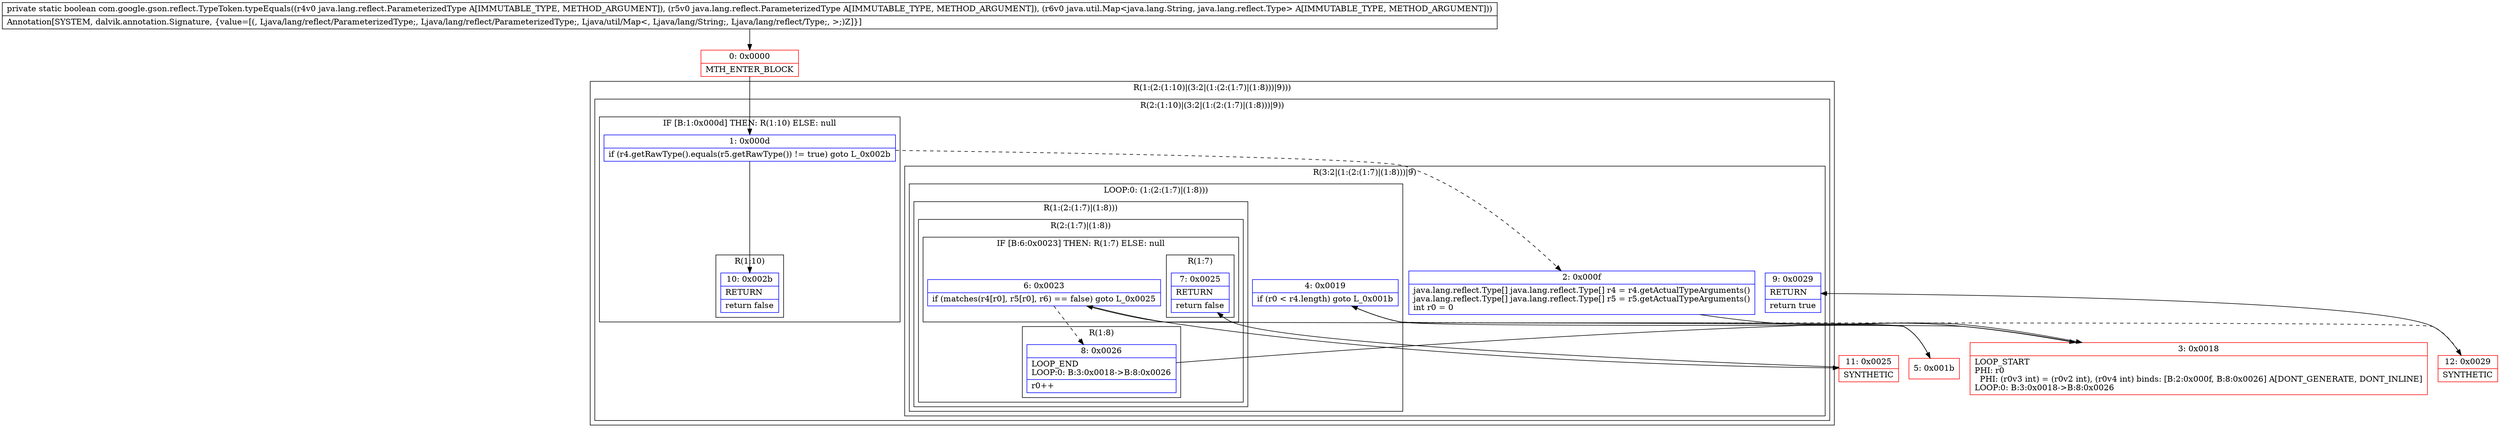 digraph "CFG forcom.google.gson.reflect.TypeToken.typeEquals(Ljava\/lang\/reflect\/ParameterizedType;Ljava\/lang\/reflect\/ParameterizedType;Ljava\/util\/Map;)Z" {
subgraph cluster_Region_1956884760 {
label = "R(1:(2:(1:10)|(3:2|(1:(2:(1:7)|(1:8)))|9)))";
node [shape=record,color=blue];
subgraph cluster_Region_1711566625 {
label = "R(2:(1:10)|(3:2|(1:(2:(1:7)|(1:8)))|9))";
node [shape=record,color=blue];
subgraph cluster_IfRegion_1307078894 {
label = "IF [B:1:0x000d] THEN: R(1:10) ELSE: null";
node [shape=record,color=blue];
Node_1 [shape=record,label="{1\:\ 0x000d|if (r4.getRawType().equals(r5.getRawType()) != true) goto L_0x002b\l}"];
subgraph cluster_Region_14462247 {
label = "R(1:10)";
node [shape=record,color=blue];
Node_10 [shape=record,label="{10\:\ 0x002b|RETURN\l|return false\l}"];
}
}
subgraph cluster_Region_257992766 {
label = "R(3:2|(1:(2:(1:7)|(1:8)))|9)";
node [shape=record,color=blue];
Node_2 [shape=record,label="{2\:\ 0x000f|java.lang.reflect.Type[] java.lang.reflect.Type[] r4 = r4.getActualTypeArguments()\ljava.lang.reflect.Type[] java.lang.reflect.Type[] r5 = r5.getActualTypeArguments()\lint r0 = 0\l}"];
subgraph cluster_LoopRegion_1064556723 {
label = "LOOP:0: (1:(2:(1:7)|(1:8)))";
node [shape=record,color=blue];
Node_4 [shape=record,label="{4\:\ 0x0019|if (r0 \< r4.length) goto L_0x001b\l}"];
subgraph cluster_Region_1772025685 {
label = "R(1:(2:(1:7)|(1:8)))";
node [shape=record,color=blue];
subgraph cluster_Region_740745248 {
label = "R(2:(1:7)|(1:8))";
node [shape=record,color=blue];
subgraph cluster_IfRegion_1271684211 {
label = "IF [B:6:0x0023] THEN: R(1:7) ELSE: null";
node [shape=record,color=blue];
Node_6 [shape=record,label="{6\:\ 0x0023|if (matches(r4[r0], r5[r0], r6) == false) goto L_0x0025\l}"];
subgraph cluster_Region_583506506 {
label = "R(1:7)";
node [shape=record,color=blue];
Node_7 [shape=record,label="{7\:\ 0x0025|RETURN\l|return false\l}"];
}
}
subgraph cluster_Region_845786823 {
label = "R(1:8)";
node [shape=record,color=blue];
Node_8 [shape=record,label="{8\:\ 0x0026|LOOP_END\lLOOP:0: B:3:0x0018\-\>B:8:0x0026\l|r0++\l}"];
}
}
}
}
Node_9 [shape=record,label="{9\:\ 0x0029|RETURN\l|return true\l}"];
}
}
}
Node_0 [shape=record,color=red,label="{0\:\ 0x0000|MTH_ENTER_BLOCK\l}"];
Node_3 [shape=record,color=red,label="{3\:\ 0x0018|LOOP_START\lPHI: r0 \l  PHI: (r0v3 int) = (r0v2 int), (r0v4 int) binds: [B:2:0x000f, B:8:0x0026] A[DONT_GENERATE, DONT_INLINE]\lLOOP:0: B:3:0x0018\-\>B:8:0x0026\l}"];
Node_5 [shape=record,color=red,label="{5\:\ 0x001b}"];
Node_11 [shape=record,color=red,label="{11\:\ 0x0025|SYNTHETIC\l}"];
Node_12 [shape=record,color=red,label="{12\:\ 0x0029|SYNTHETIC\l}"];
MethodNode[shape=record,label="{private static boolean com.google.gson.reflect.TypeToken.typeEquals((r4v0 java.lang.reflect.ParameterizedType A[IMMUTABLE_TYPE, METHOD_ARGUMENT]), (r5v0 java.lang.reflect.ParameterizedType A[IMMUTABLE_TYPE, METHOD_ARGUMENT]), (r6v0 java.util.Map\<java.lang.String, java.lang.reflect.Type\> A[IMMUTABLE_TYPE, METHOD_ARGUMENT]))  | Annotation[SYSTEM, dalvik.annotation.Signature, \{value=[(, Ljava\/lang\/reflect\/ParameterizedType;, Ljava\/lang\/reflect\/ParameterizedType;, Ljava\/util\/Map\<, Ljava\/lang\/String;, Ljava\/lang\/reflect\/Type;, \>;)Z]\}]\l}"];
MethodNode -> Node_0;
Node_1 -> Node_2[style=dashed];
Node_1 -> Node_10;
Node_2 -> Node_3;
Node_4 -> Node_5;
Node_4 -> Node_12[style=dashed];
Node_6 -> Node_8[style=dashed];
Node_6 -> Node_11;
Node_8 -> Node_3;
Node_0 -> Node_1;
Node_3 -> Node_4;
Node_5 -> Node_6;
Node_11 -> Node_7;
Node_12 -> Node_9;
}

